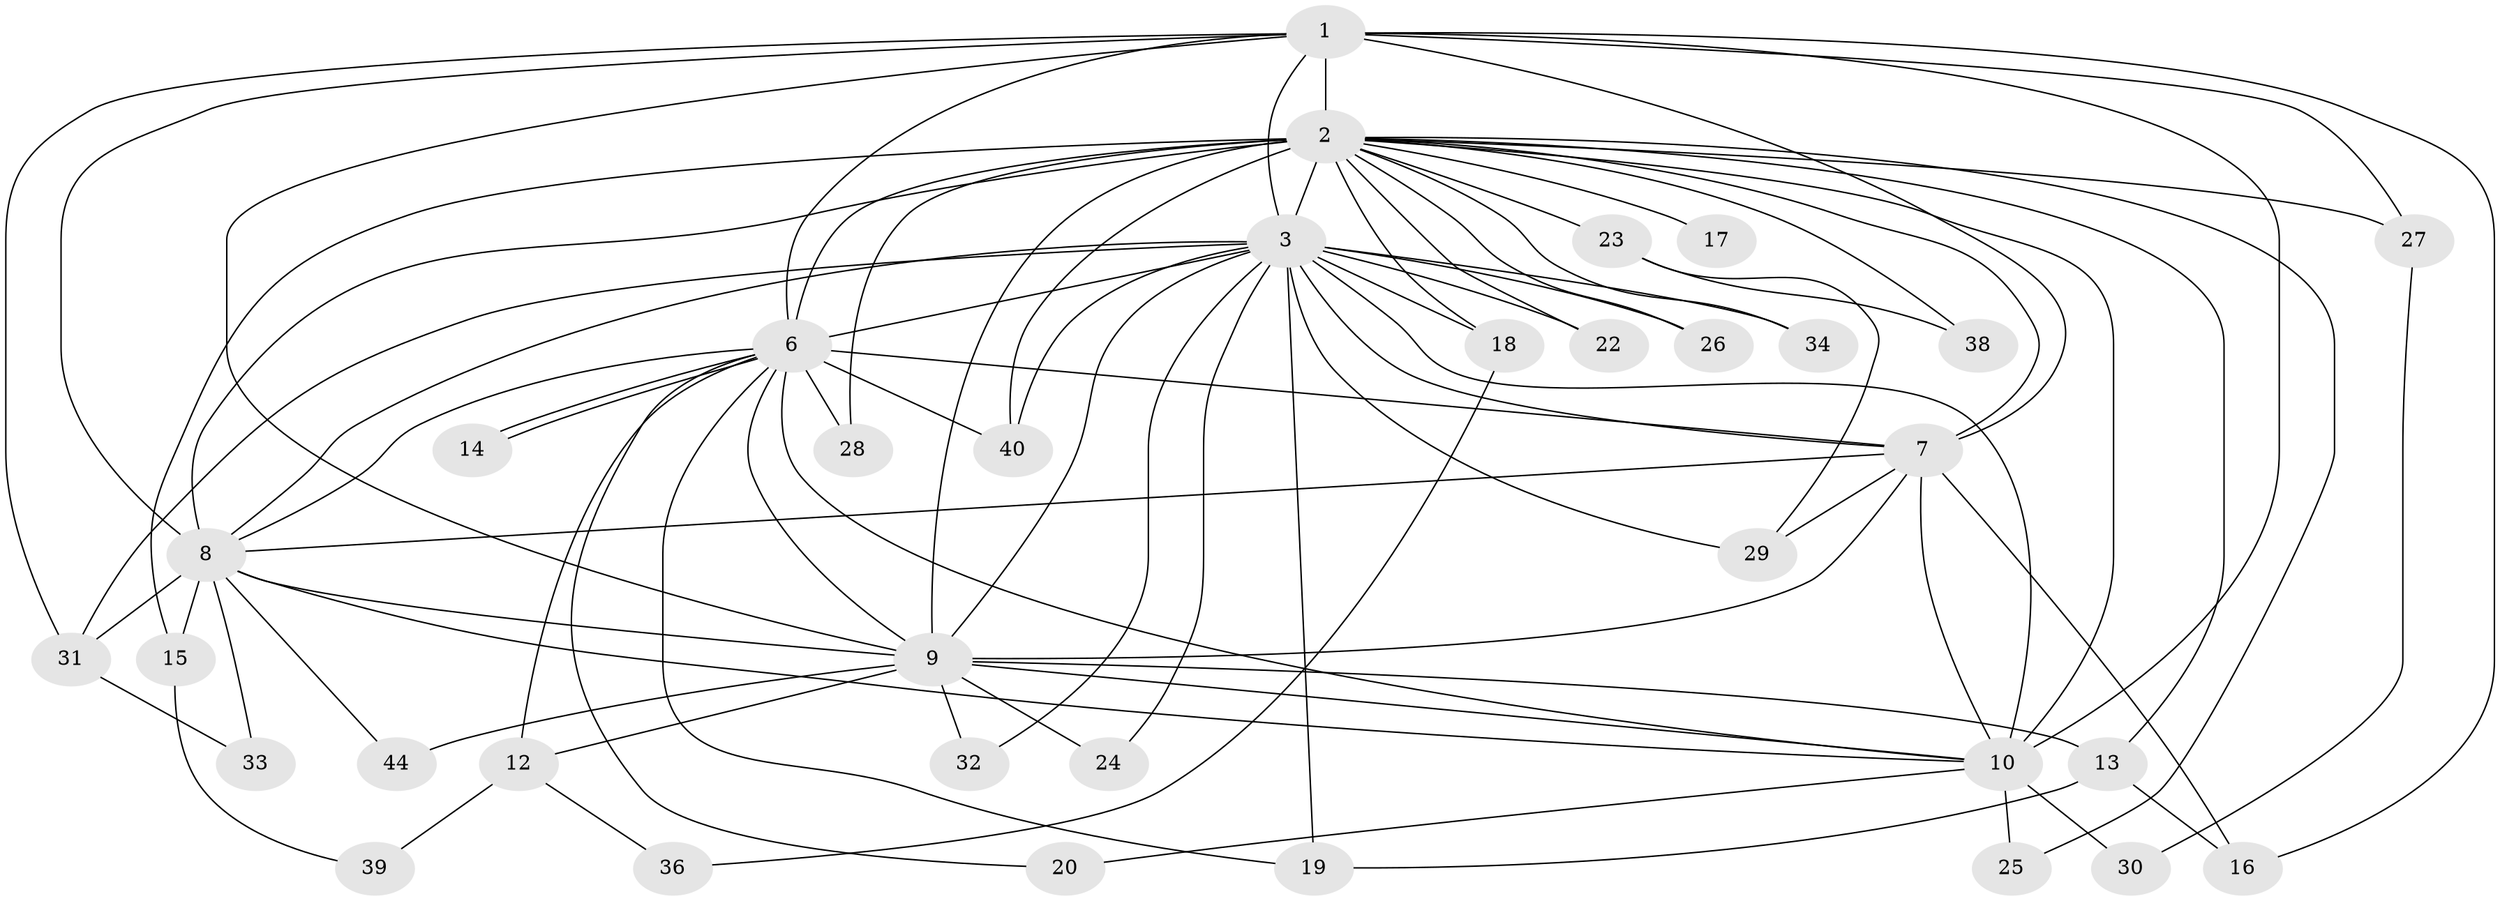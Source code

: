 // original degree distribution, {13: 0.02, 11: 0.02, 21: 0.02, 15: 0.02, 22: 0.02, 18: 0.02, 12: 0.04, 14: 0.04, 5: 0.02, 4: 0.08, 2: 0.56, 3: 0.14}
// Generated by graph-tools (version 1.1) at 2025/17/03/04/25 18:17:39]
// undirected, 35 vertices, 85 edges
graph export_dot {
graph [start="1"]
  node [color=gray90,style=filled];
  1;
  2 [super="+5+4"];
  3 [super="+48"];
  6 [super="+42+35+11"];
  7;
  8;
  9;
  10;
  12;
  13;
  14;
  15;
  16 [super="+46"];
  17;
  18;
  19 [super="+50"];
  20;
  22;
  23 [super="+47"];
  24;
  25;
  26;
  27;
  28;
  29;
  30;
  31 [super="+37"];
  32;
  33;
  34;
  36;
  38;
  39;
  40 [super="+49"];
  44;
  1 -- 2 [weight=3];
  1 -- 3 [weight=2];
  1 -- 6;
  1 -- 7;
  1 -- 8;
  1 -- 9;
  1 -- 10;
  1 -- 27;
  1 -- 31;
  1 -- 16;
  2 -- 3 [weight=4];
  2 -- 6 [weight=6];
  2 -- 7 [weight=3];
  2 -- 8 [weight=3];
  2 -- 9 [weight=3];
  2 -- 10 [weight=3];
  2 -- 25;
  2 -- 15;
  2 -- 17 [weight=2];
  2 -- 18;
  2 -- 23;
  2 -- 27;
  2 -- 28;
  2 -- 34;
  2 -- 38;
  2 -- 40;
  2 -- 13;
  2 -- 22;
  2 -- 26;
  3 -- 6;
  3 -- 7;
  3 -- 8;
  3 -- 9;
  3 -- 10;
  3 -- 18;
  3 -- 19;
  3 -- 22;
  3 -- 24;
  3 -- 26;
  3 -- 29;
  3 -- 31;
  3 -- 32;
  3 -- 34;
  3 -- 40;
  6 -- 7 [weight=2];
  6 -- 8 [weight=2];
  6 -- 9;
  6 -- 10;
  6 -- 12;
  6 -- 14;
  6 -- 14;
  6 -- 20;
  6 -- 28;
  6 -- 19;
  6 -- 40;
  7 -- 8;
  7 -- 9;
  7 -- 10;
  7 -- 16;
  7 -- 29;
  8 -- 9;
  8 -- 10;
  8 -- 15;
  8 -- 33;
  8 -- 44;
  8 -- 31;
  9 -- 10;
  9 -- 12;
  9 -- 13;
  9 -- 24;
  9 -- 32;
  9 -- 44;
  10 -- 20;
  10 -- 25;
  10 -- 30;
  12 -- 36;
  12 -- 39;
  13 -- 16;
  13 -- 19;
  15 -- 39;
  18 -- 36;
  23 -- 38;
  23 -- 29;
  27 -- 30;
  31 -- 33;
}
